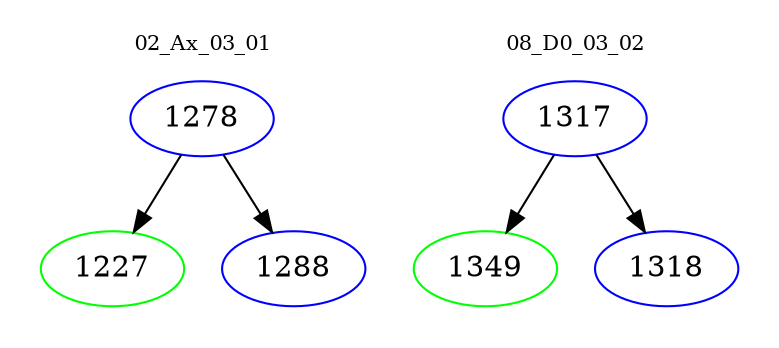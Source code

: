 digraph{
subgraph cluster_0 {
color = white
label = "02_Ax_03_01";
fontsize=10;
T0_1278 [label="1278", color="blue"]
T0_1278 -> T0_1227 [color="black"]
T0_1227 [label="1227", color="green"]
T0_1278 -> T0_1288 [color="black"]
T0_1288 [label="1288", color="blue"]
}
subgraph cluster_1 {
color = white
label = "08_D0_03_02";
fontsize=10;
T1_1317 [label="1317", color="blue"]
T1_1317 -> T1_1349 [color="black"]
T1_1349 [label="1349", color="green"]
T1_1317 -> T1_1318 [color="black"]
T1_1318 [label="1318", color="blue"]
}
}
